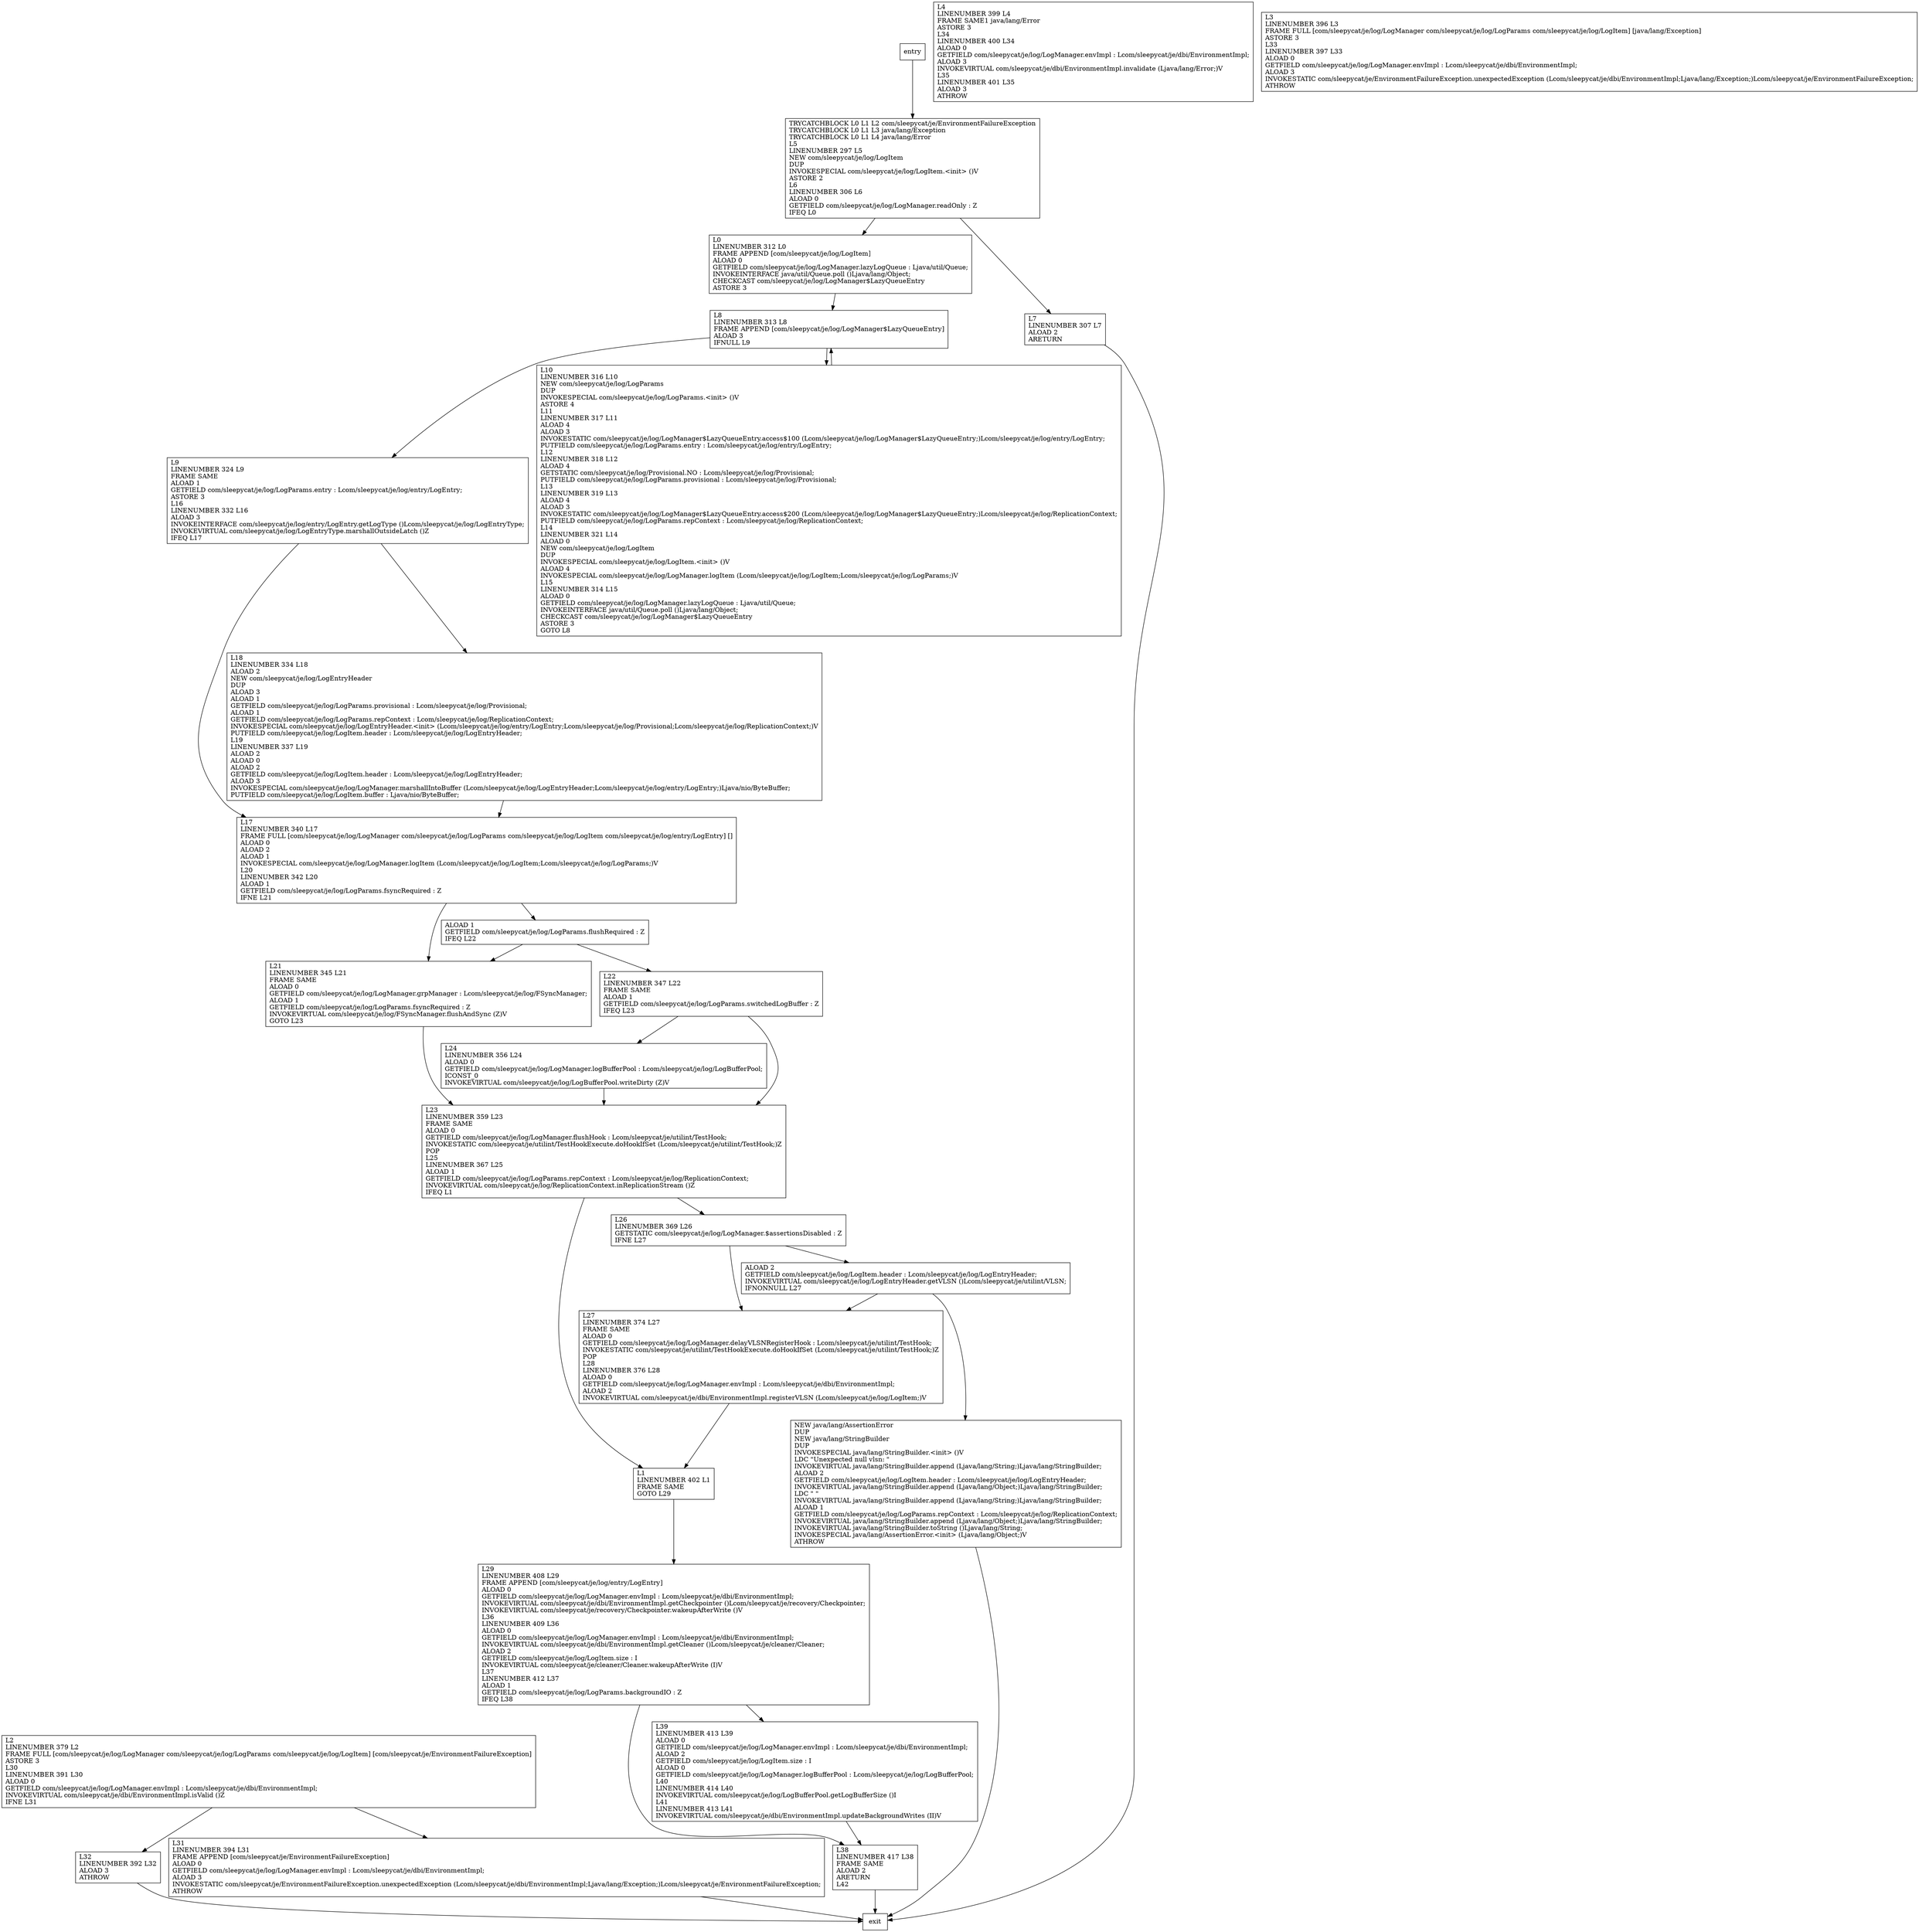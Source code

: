 digraph log {
node [shape=record];
999361099 [label="L8\lLINENUMBER 313 L8\lFRAME APPEND [com/sleepycat/je/log/LogManager$LazyQueueEntry]\lALOAD 3\lIFNULL L9\l"];
1244172753 [label="NEW java/lang/AssertionError\lDUP\lNEW java/lang/StringBuilder\lDUP\lINVOKESPECIAL java/lang/StringBuilder.\<init\> ()V\lLDC \"Unexpected null vlsn: \"\lINVOKEVIRTUAL java/lang/StringBuilder.append (Ljava/lang/String;)Ljava/lang/StringBuilder;\lALOAD 2\lGETFIELD com/sleepycat/je/log/LogItem.header : Lcom/sleepycat/je/log/LogEntryHeader;\lINVOKEVIRTUAL java/lang/StringBuilder.append (Ljava/lang/Object;)Ljava/lang/StringBuilder;\lLDC \" \"\lINVOKEVIRTUAL java/lang/StringBuilder.append (Ljava/lang/String;)Ljava/lang/StringBuilder;\lALOAD 1\lGETFIELD com/sleepycat/je/log/LogParams.repContext : Lcom/sleepycat/je/log/ReplicationContext;\lINVOKEVIRTUAL java/lang/StringBuilder.append (Ljava/lang/Object;)Ljava/lang/StringBuilder;\lINVOKEVIRTUAL java/lang/StringBuilder.toString ()Ljava/lang/String;\lINVOKESPECIAL java/lang/AssertionError.\<init\> (Ljava/lang/Object;)V\lATHROW\l"];
940937618 [label="L32\lLINENUMBER 392 L32\lALOAD 3\lATHROW\l"];
1100856685 [label="L27\lLINENUMBER 374 L27\lFRAME SAME\lALOAD 0\lGETFIELD com/sleepycat/je/log/LogManager.delayVLSNRegisterHook : Lcom/sleepycat/je/utilint/TestHook;\lINVOKESTATIC com/sleepycat/je/utilint/TestHookExecute.doHookIfSet (Lcom/sleepycat/je/utilint/TestHook;)Z\lPOP\lL28\lLINENUMBER 376 L28\lALOAD 0\lGETFIELD com/sleepycat/je/log/LogManager.envImpl : Lcom/sleepycat/je/dbi/EnvironmentImpl;\lALOAD 2\lINVOKEVIRTUAL com/sleepycat/je/dbi/EnvironmentImpl.registerVLSN (Lcom/sleepycat/je/log/LogItem;)V\l"];
19007849 [label="TRYCATCHBLOCK L0 L1 L2 com/sleepycat/je/EnvironmentFailureException\lTRYCATCHBLOCK L0 L1 L3 java/lang/Exception\lTRYCATCHBLOCK L0 L1 L4 java/lang/Error\lL5\lLINENUMBER 297 L5\lNEW com/sleepycat/je/log/LogItem\lDUP\lINVOKESPECIAL com/sleepycat/je/log/LogItem.\<init\> ()V\lASTORE 2\lL6\lLINENUMBER 306 L6\lALOAD 0\lGETFIELD com/sleepycat/je/log/LogManager.readOnly : Z\lIFEQ L0\l"];
1297611793 [label="L0\lLINENUMBER 312 L0\lFRAME APPEND [com/sleepycat/je/log/LogItem]\lALOAD 0\lGETFIELD com/sleepycat/je/log/LogManager.lazyLogQueue : Ljava/util/Queue;\lINVOKEINTERFACE java/util/Queue.poll ()Ljava/lang/Object;\lCHECKCAST com/sleepycat/je/log/LogManager$LazyQueueEntry\lASTORE 3\l"];
719922449 [label="L9\lLINENUMBER 324 L9\lFRAME SAME\lALOAD 1\lGETFIELD com/sleepycat/je/log/LogParams.entry : Lcom/sleepycat/je/log/entry/LogEntry;\lASTORE 3\lL16\lLINENUMBER 332 L16\lALOAD 3\lINVOKEINTERFACE com/sleepycat/je/log/entry/LogEntry.getLogType ()Lcom/sleepycat/je/log/LogEntryType;\lINVOKEVIRTUAL com/sleepycat/je/log/LogEntryType.marshallOutsideLatch ()Z\lIFEQ L17\l"];
513145905 [label="L1\lLINENUMBER 402 L1\lFRAME SAME\lGOTO L29\l"];
117667526 [label="L38\lLINENUMBER 417 L38\lFRAME SAME\lALOAD 2\lARETURN\lL42\l"];
349122739 [label="L2\lLINENUMBER 379 L2\lFRAME FULL [com/sleepycat/je/log/LogManager com/sleepycat/je/log/LogParams com/sleepycat/je/log/LogItem] [com/sleepycat/je/EnvironmentFailureException]\lASTORE 3\lL30\lLINENUMBER 391 L30\lALOAD 0\lGETFIELD com/sleepycat/je/log/LogManager.envImpl : Lcom/sleepycat/je/dbi/EnvironmentImpl;\lINVOKEVIRTUAL com/sleepycat/je/dbi/EnvironmentImpl.isValid ()Z\lIFNE L31\l"];
35680752 [label="L21\lLINENUMBER 345 L21\lFRAME SAME\lALOAD 0\lGETFIELD com/sleepycat/je/log/LogManager.grpManager : Lcom/sleepycat/je/log/FSyncManager;\lALOAD 1\lGETFIELD com/sleepycat/je/log/LogParams.fsyncRequired : Z\lINVOKEVIRTUAL com/sleepycat/je/log/FSyncManager.flushAndSync (Z)V\lGOTO L23\l"];
1588245141 [label="L26\lLINENUMBER 369 L26\lGETSTATIC com/sleepycat/je/log/LogManager.$assertionsDisabled : Z\lIFNE L27\l"];
1026226391 [label="ALOAD 1\lGETFIELD com/sleepycat/je/log/LogParams.flushRequired : Z\lIFEQ L22\l"];
2070776017 [label="L29\lLINENUMBER 408 L29\lFRAME APPEND [com/sleepycat/je/log/entry/LogEntry]\lALOAD 0\lGETFIELD com/sleepycat/je/log/LogManager.envImpl : Lcom/sleepycat/je/dbi/EnvironmentImpl;\lINVOKEVIRTUAL com/sleepycat/je/dbi/EnvironmentImpl.getCheckpointer ()Lcom/sleepycat/je/recovery/Checkpointer;\lINVOKEVIRTUAL com/sleepycat/je/recovery/Checkpointer.wakeupAfterWrite ()V\lL36\lLINENUMBER 409 L36\lALOAD 0\lGETFIELD com/sleepycat/je/log/LogManager.envImpl : Lcom/sleepycat/je/dbi/EnvironmentImpl;\lINVOKEVIRTUAL com/sleepycat/je/dbi/EnvironmentImpl.getCleaner ()Lcom/sleepycat/je/cleaner/Cleaner;\lALOAD 2\lGETFIELD com/sleepycat/je/log/LogItem.size : I\lINVOKEVIRTUAL com/sleepycat/je/cleaner/Cleaner.wakeupAfterWrite (I)V\lL37\lLINENUMBER 412 L37\lALOAD 1\lGETFIELD com/sleepycat/je/log/LogParams.backgroundIO : Z\lIFEQ L38\l"];
934300202 [label="L7\lLINENUMBER 307 L7\lALOAD 2\lARETURN\l"];
1286005349 [label="L4\lLINENUMBER 399 L4\lFRAME SAME1 java/lang/Error\lASTORE 3\lL34\lLINENUMBER 400 L34\lALOAD 0\lGETFIELD com/sleepycat/je/log/LogManager.envImpl : Lcom/sleepycat/je/dbi/EnvironmentImpl;\lALOAD 3\lINVOKEVIRTUAL com/sleepycat/je/dbi/EnvironmentImpl.invalidate (Ljava/lang/Error;)V\lL35\lLINENUMBER 401 L35\lALOAD 3\lATHROW\l"];
1844974364 [label="L17\lLINENUMBER 340 L17\lFRAME FULL [com/sleepycat/je/log/LogManager com/sleepycat/je/log/LogParams com/sleepycat/je/log/LogItem com/sleepycat/je/log/entry/LogEntry] []\lALOAD 0\lALOAD 2\lALOAD 1\lINVOKESPECIAL com/sleepycat/je/log/LogManager.logItem (Lcom/sleepycat/je/log/LogItem;Lcom/sleepycat/je/log/LogParams;)V\lL20\lLINENUMBER 342 L20\lALOAD 1\lGETFIELD com/sleepycat/je/log/LogParams.fsyncRequired : Z\lIFNE L21\l"];
804123227 [label="L22\lLINENUMBER 347 L22\lFRAME SAME\lALOAD 1\lGETFIELD com/sleepycat/je/log/LogParams.switchedLogBuffer : Z\lIFEQ L23\l"];
1586007994 [label="L18\lLINENUMBER 334 L18\lALOAD 2\lNEW com/sleepycat/je/log/LogEntryHeader\lDUP\lALOAD 3\lALOAD 1\lGETFIELD com/sleepycat/je/log/LogParams.provisional : Lcom/sleepycat/je/log/Provisional;\lALOAD 1\lGETFIELD com/sleepycat/je/log/LogParams.repContext : Lcom/sleepycat/je/log/ReplicationContext;\lINVOKESPECIAL com/sleepycat/je/log/LogEntryHeader.\<init\> (Lcom/sleepycat/je/log/entry/LogEntry;Lcom/sleepycat/je/log/Provisional;Lcom/sleepycat/je/log/ReplicationContext;)V\lPUTFIELD com/sleepycat/je/log/LogItem.header : Lcom/sleepycat/je/log/LogEntryHeader;\lL19\lLINENUMBER 337 L19\lALOAD 2\lALOAD 0\lALOAD 2\lGETFIELD com/sleepycat/je/log/LogItem.header : Lcom/sleepycat/je/log/LogEntryHeader;\lALOAD 3\lINVOKESPECIAL com/sleepycat/je/log/LogManager.marshallIntoBuffer (Lcom/sleepycat/je/log/LogEntryHeader;Lcom/sleepycat/je/log/entry/LogEntry;)Ljava/nio/ByteBuffer;\lPUTFIELD com/sleepycat/je/log/LogItem.buffer : Ljava/nio/ByteBuffer;\l"];
962249445 [label="ALOAD 2\lGETFIELD com/sleepycat/je/log/LogItem.header : Lcom/sleepycat/je/log/LogEntryHeader;\lINVOKEVIRTUAL com/sleepycat/je/log/LogEntryHeader.getVLSN ()Lcom/sleepycat/je/utilint/VLSN;\lIFNONNULL L27\l"];
1479336745 [label="L10\lLINENUMBER 316 L10\lNEW com/sleepycat/je/log/LogParams\lDUP\lINVOKESPECIAL com/sleepycat/je/log/LogParams.\<init\> ()V\lASTORE 4\lL11\lLINENUMBER 317 L11\lALOAD 4\lALOAD 3\lINVOKESTATIC com/sleepycat/je/log/LogManager$LazyQueueEntry.access$100 (Lcom/sleepycat/je/log/LogManager$LazyQueueEntry;)Lcom/sleepycat/je/log/entry/LogEntry;\lPUTFIELD com/sleepycat/je/log/LogParams.entry : Lcom/sleepycat/je/log/entry/LogEntry;\lL12\lLINENUMBER 318 L12\lALOAD 4\lGETSTATIC com/sleepycat/je/log/Provisional.NO : Lcom/sleepycat/je/log/Provisional;\lPUTFIELD com/sleepycat/je/log/LogParams.provisional : Lcom/sleepycat/je/log/Provisional;\lL13\lLINENUMBER 319 L13\lALOAD 4\lALOAD 3\lINVOKESTATIC com/sleepycat/je/log/LogManager$LazyQueueEntry.access$200 (Lcom/sleepycat/je/log/LogManager$LazyQueueEntry;)Lcom/sleepycat/je/log/ReplicationContext;\lPUTFIELD com/sleepycat/je/log/LogParams.repContext : Lcom/sleepycat/je/log/ReplicationContext;\lL14\lLINENUMBER 321 L14\lALOAD 0\lNEW com/sleepycat/je/log/LogItem\lDUP\lINVOKESPECIAL com/sleepycat/je/log/LogItem.\<init\> ()V\lALOAD 4\lINVOKESPECIAL com/sleepycat/je/log/LogManager.logItem (Lcom/sleepycat/je/log/LogItem;Lcom/sleepycat/je/log/LogParams;)V\lL15\lLINENUMBER 314 L15\lALOAD 0\lGETFIELD com/sleepycat/je/log/LogManager.lazyLogQueue : Ljava/util/Queue;\lINVOKEINTERFACE java/util/Queue.poll ()Ljava/lang/Object;\lCHECKCAST com/sleepycat/je/log/LogManager$LazyQueueEntry\lASTORE 3\lGOTO L8\l"];
909982040 [label="L31\lLINENUMBER 394 L31\lFRAME APPEND [com/sleepycat/je/EnvironmentFailureException]\lALOAD 0\lGETFIELD com/sleepycat/je/log/LogManager.envImpl : Lcom/sleepycat/je/dbi/EnvironmentImpl;\lALOAD 3\lINVOKESTATIC com/sleepycat/je/EnvironmentFailureException.unexpectedException (Lcom/sleepycat/je/dbi/EnvironmentImpl;Ljava/lang/Exception;)Lcom/sleepycat/je/EnvironmentFailureException;\lATHROW\l"];
1479238498 [label="L39\lLINENUMBER 413 L39\lALOAD 0\lGETFIELD com/sleepycat/je/log/LogManager.envImpl : Lcom/sleepycat/je/dbi/EnvironmentImpl;\lALOAD 2\lGETFIELD com/sleepycat/je/log/LogItem.size : I\lALOAD 0\lGETFIELD com/sleepycat/je/log/LogManager.logBufferPool : Lcom/sleepycat/je/log/LogBufferPool;\lL40\lLINENUMBER 414 L40\lINVOKEVIRTUAL com/sleepycat/je/log/LogBufferPool.getLogBufferSize ()I\lL41\lLINENUMBER 413 L41\lINVOKEVIRTUAL com/sleepycat/je/dbi/EnvironmentImpl.updateBackgroundWrites (II)V\l"];
1602545508 [label="L24\lLINENUMBER 356 L24\lALOAD 0\lGETFIELD com/sleepycat/je/log/LogManager.logBufferPool : Lcom/sleepycat/je/log/LogBufferPool;\lICONST_0\lINVOKEVIRTUAL com/sleepycat/je/log/LogBufferPool.writeDirty (Z)V\l"];
897736003 [label="L23\lLINENUMBER 359 L23\lFRAME SAME\lALOAD 0\lGETFIELD com/sleepycat/je/log/LogManager.flushHook : Lcom/sleepycat/je/utilint/TestHook;\lINVOKESTATIC com/sleepycat/je/utilint/TestHookExecute.doHookIfSet (Lcom/sleepycat/je/utilint/TestHook;)Z\lPOP\lL25\lLINENUMBER 367 L25\lALOAD 1\lGETFIELD com/sleepycat/je/log/LogParams.repContext : Lcom/sleepycat/je/log/ReplicationContext;\lINVOKEVIRTUAL com/sleepycat/je/log/ReplicationContext.inReplicationStream ()Z\lIFEQ L1\l"];
562107470 [label="L3\lLINENUMBER 396 L3\lFRAME FULL [com/sleepycat/je/log/LogManager com/sleepycat/je/log/LogParams com/sleepycat/je/log/LogItem] [java/lang/Exception]\lASTORE 3\lL33\lLINENUMBER 397 L33\lALOAD 0\lGETFIELD com/sleepycat/je/log/LogManager.envImpl : Lcom/sleepycat/je/dbi/EnvironmentImpl;\lALOAD 3\lINVOKESTATIC com/sleepycat/je/EnvironmentFailureException.unexpectedException (Lcom/sleepycat/je/dbi/EnvironmentImpl;Ljava/lang/Exception;)Lcom/sleepycat/je/EnvironmentFailureException;\lATHROW\l"];
entry;
exit;
999361099 -> 719922449;
999361099 -> 1479336745;
1244172753 -> exit;
940937618 -> exit;
1100856685 -> 513145905;
19007849 -> 934300202;
19007849 -> 1297611793;
1297611793 -> 999361099;
719922449 -> 1844974364;
719922449 -> 1586007994;
513145905 -> 2070776017;
117667526 -> exit;
349122739 -> 909982040;
349122739 -> 940937618;
35680752 -> 897736003;
1588245141 -> 1100856685;
1588245141 -> 962249445;
1026226391 -> 804123227;
1026226391 -> 35680752;
2070776017 -> 1479238498;
2070776017 -> 117667526;
934300202 -> exit;
1844974364 -> 1026226391;
1844974364 -> 35680752;
804123227 -> 1602545508;
804123227 -> 897736003;
1586007994 -> 1844974364;
962249445 -> 1244172753;
962249445 -> 1100856685;
1479336745 -> 999361099;
entry -> 19007849;
909982040 -> exit;
1479238498 -> 117667526;
1602545508 -> 897736003;
897736003 -> 513145905;
897736003 -> 1588245141;
}
